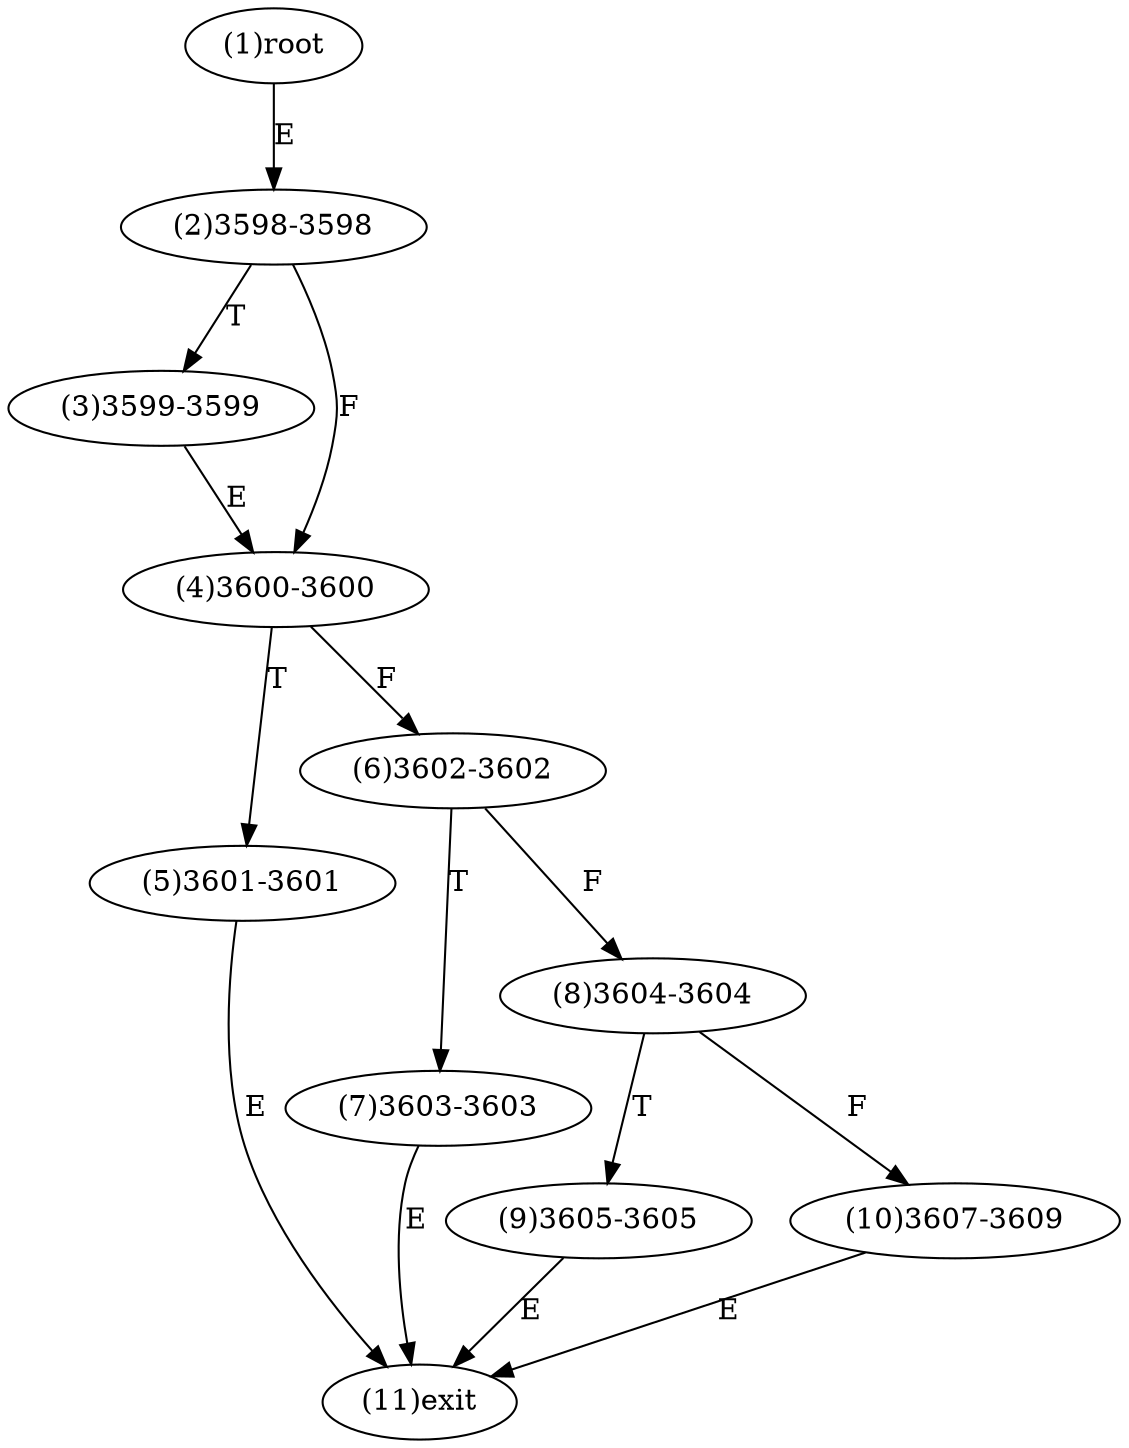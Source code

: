 digraph "" { 
1[ label="(1)root"];
2[ label="(2)3598-3598"];
3[ label="(3)3599-3599"];
4[ label="(4)3600-3600"];
5[ label="(5)3601-3601"];
6[ label="(6)3602-3602"];
7[ label="(7)3603-3603"];
8[ label="(8)3604-3604"];
9[ label="(9)3605-3605"];
10[ label="(10)3607-3609"];
11[ label="(11)exit"];
1->2[ label="E"];
2->4[ label="F"];
2->3[ label="T"];
3->4[ label="E"];
4->6[ label="F"];
4->5[ label="T"];
5->11[ label="E"];
6->8[ label="F"];
6->7[ label="T"];
7->11[ label="E"];
8->10[ label="F"];
8->9[ label="T"];
9->11[ label="E"];
10->11[ label="E"];
}